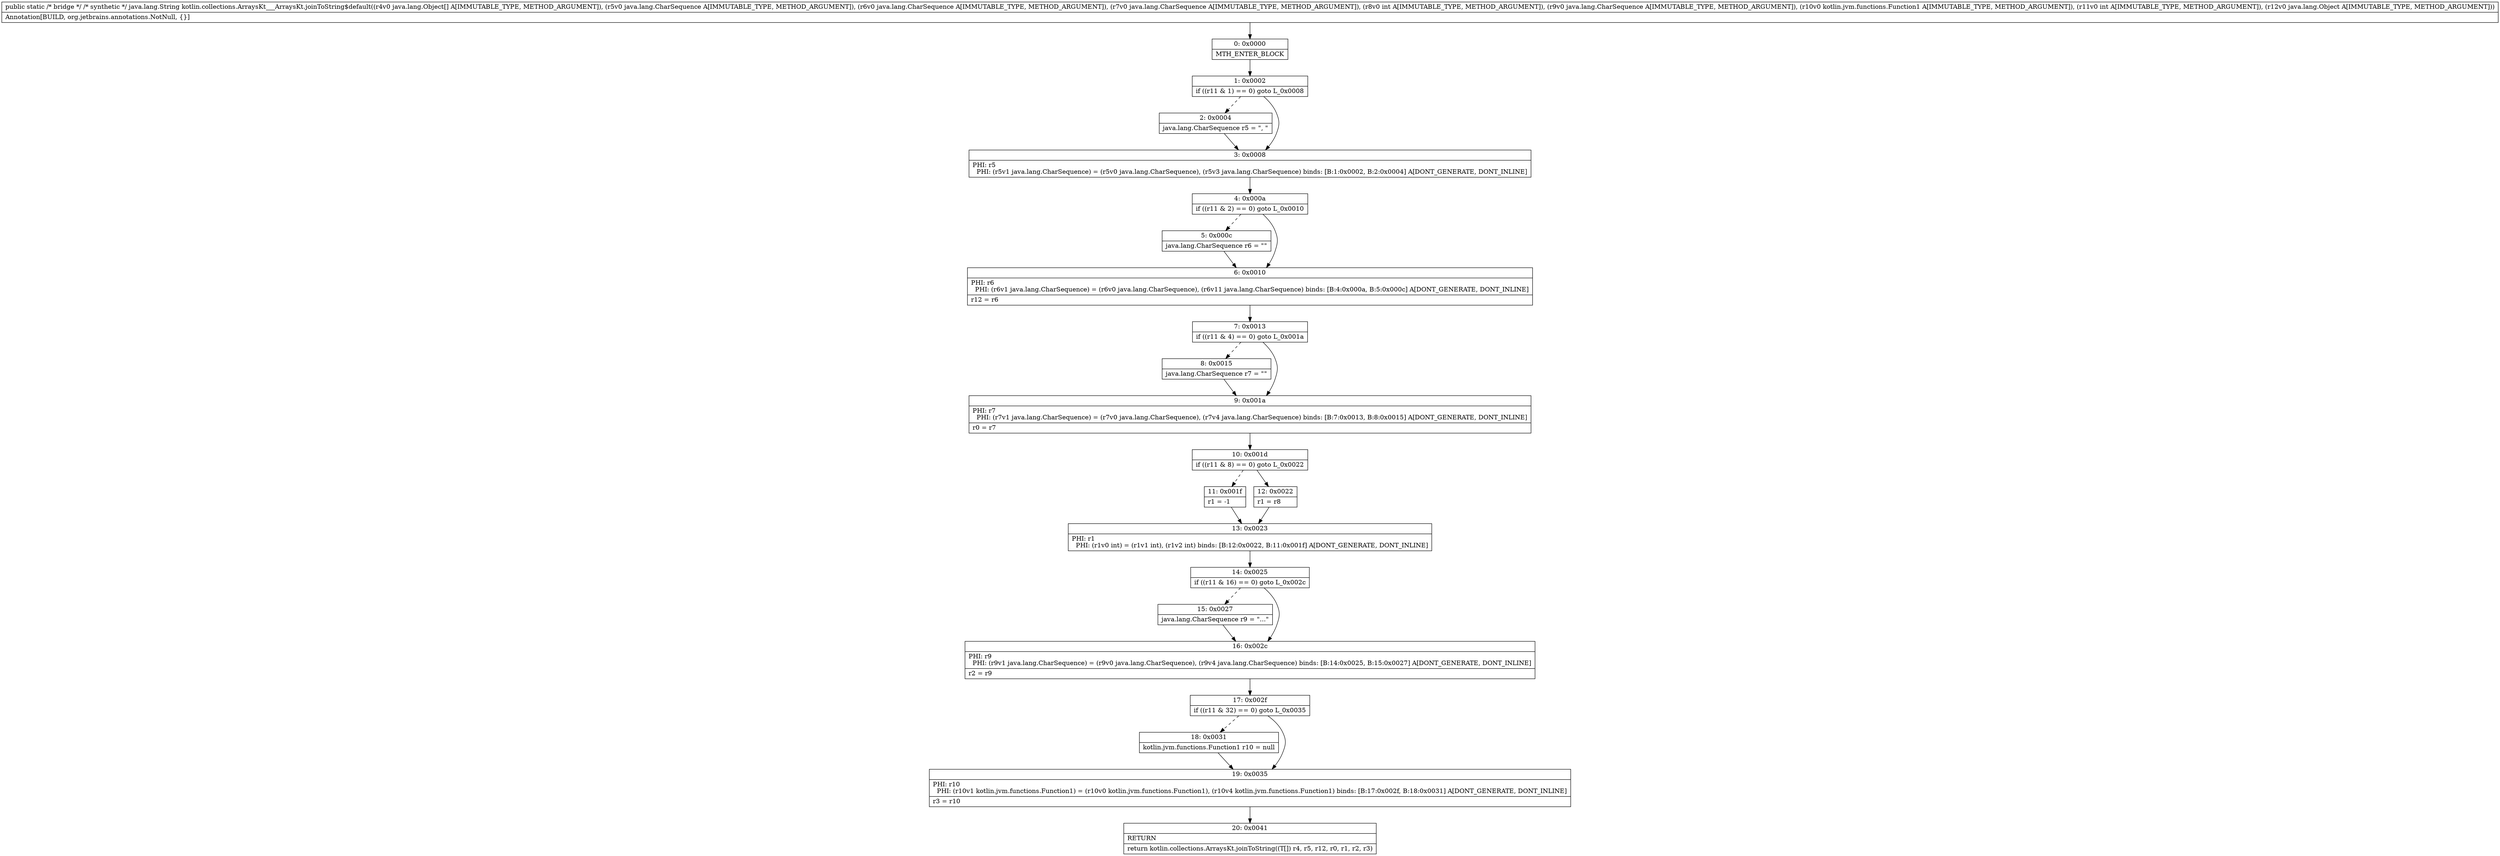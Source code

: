 digraph "CFG forkotlin.collections.ArraysKt___ArraysKt.joinToString$default([Ljava\/lang\/Object;Ljava\/lang\/CharSequence;Ljava\/lang\/CharSequence;Ljava\/lang\/CharSequence;ILjava\/lang\/CharSequence;Lkotlin\/jvm\/functions\/Function1;ILjava\/lang\/Object;)Ljava\/lang\/String;" {
Node_0 [shape=record,label="{0\:\ 0x0000|MTH_ENTER_BLOCK\l}"];
Node_1 [shape=record,label="{1\:\ 0x0002|if ((r11 & 1) == 0) goto L_0x0008\l}"];
Node_2 [shape=record,label="{2\:\ 0x0004|java.lang.CharSequence r5 = \", \"\l}"];
Node_3 [shape=record,label="{3\:\ 0x0008|PHI: r5 \l  PHI: (r5v1 java.lang.CharSequence) = (r5v0 java.lang.CharSequence), (r5v3 java.lang.CharSequence) binds: [B:1:0x0002, B:2:0x0004] A[DONT_GENERATE, DONT_INLINE]\l}"];
Node_4 [shape=record,label="{4\:\ 0x000a|if ((r11 & 2) == 0) goto L_0x0010\l}"];
Node_5 [shape=record,label="{5\:\ 0x000c|java.lang.CharSequence r6 = \"\"\l}"];
Node_6 [shape=record,label="{6\:\ 0x0010|PHI: r6 \l  PHI: (r6v1 java.lang.CharSequence) = (r6v0 java.lang.CharSequence), (r6v11 java.lang.CharSequence) binds: [B:4:0x000a, B:5:0x000c] A[DONT_GENERATE, DONT_INLINE]\l|r12 = r6\l}"];
Node_7 [shape=record,label="{7\:\ 0x0013|if ((r11 & 4) == 0) goto L_0x001a\l}"];
Node_8 [shape=record,label="{8\:\ 0x0015|java.lang.CharSequence r7 = \"\"\l}"];
Node_9 [shape=record,label="{9\:\ 0x001a|PHI: r7 \l  PHI: (r7v1 java.lang.CharSequence) = (r7v0 java.lang.CharSequence), (r7v4 java.lang.CharSequence) binds: [B:7:0x0013, B:8:0x0015] A[DONT_GENERATE, DONT_INLINE]\l|r0 = r7\l}"];
Node_10 [shape=record,label="{10\:\ 0x001d|if ((r11 & 8) == 0) goto L_0x0022\l}"];
Node_11 [shape=record,label="{11\:\ 0x001f|r1 = \-1\l}"];
Node_12 [shape=record,label="{12\:\ 0x0022|r1 = r8\l}"];
Node_13 [shape=record,label="{13\:\ 0x0023|PHI: r1 \l  PHI: (r1v0 int) = (r1v1 int), (r1v2 int) binds: [B:12:0x0022, B:11:0x001f] A[DONT_GENERATE, DONT_INLINE]\l}"];
Node_14 [shape=record,label="{14\:\ 0x0025|if ((r11 & 16) == 0) goto L_0x002c\l}"];
Node_15 [shape=record,label="{15\:\ 0x0027|java.lang.CharSequence r9 = \"...\"\l}"];
Node_16 [shape=record,label="{16\:\ 0x002c|PHI: r9 \l  PHI: (r9v1 java.lang.CharSequence) = (r9v0 java.lang.CharSequence), (r9v4 java.lang.CharSequence) binds: [B:14:0x0025, B:15:0x0027] A[DONT_GENERATE, DONT_INLINE]\l|r2 = r9\l}"];
Node_17 [shape=record,label="{17\:\ 0x002f|if ((r11 & 32) == 0) goto L_0x0035\l}"];
Node_18 [shape=record,label="{18\:\ 0x0031|kotlin.jvm.functions.Function1 r10 = null\l}"];
Node_19 [shape=record,label="{19\:\ 0x0035|PHI: r10 \l  PHI: (r10v1 kotlin.jvm.functions.Function1) = (r10v0 kotlin.jvm.functions.Function1), (r10v4 kotlin.jvm.functions.Function1) binds: [B:17:0x002f, B:18:0x0031] A[DONT_GENERATE, DONT_INLINE]\l|r3 = r10\l}"];
Node_20 [shape=record,label="{20\:\ 0x0041|RETURN\l|return kotlin.collections.ArraysKt.joinToString((T[]) r4, r5, r12, r0, r1, r2, r3)\l}"];
MethodNode[shape=record,label="{public static \/* bridge *\/ \/* synthetic *\/ java.lang.String kotlin.collections.ArraysKt___ArraysKt.joinToString$default((r4v0 java.lang.Object[] A[IMMUTABLE_TYPE, METHOD_ARGUMENT]), (r5v0 java.lang.CharSequence A[IMMUTABLE_TYPE, METHOD_ARGUMENT]), (r6v0 java.lang.CharSequence A[IMMUTABLE_TYPE, METHOD_ARGUMENT]), (r7v0 java.lang.CharSequence A[IMMUTABLE_TYPE, METHOD_ARGUMENT]), (r8v0 int A[IMMUTABLE_TYPE, METHOD_ARGUMENT]), (r9v0 java.lang.CharSequence A[IMMUTABLE_TYPE, METHOD_ARGUMENT]), (r10v0 kotlin.jvm.functions.Function1 A[IMMUTABLE_TYPE, METHOD_ARGUMENT]), (r11v0 int A[IMMUTABLE_TYPE, METHOD_ARGUMENT]), (r12v0 java.lang.Object A[IMMUTABLE_TYPE, METHOD_ARGUMENT]))  | Annotation[BUILD, org.jetbrains.annotations.NotNull, \{\}]\l}"];
MethodNode -> Node_0;
Node_0 -> Node_1;
Node_1 -> Node_2[style=dashed];
Node_1 -> Node_3;
Node_2 -> Node_3;
Node_3 -> Node_4;
Node_4 -> Node_5[style=dashed];
Node_4 -> Node_6;
Node_5 -> Node_6;
Node_6 -> Node_7;
Node_7 -> Node_8[style=dashed];
Node_7 -> Node_9;
Node_8 -> Node_9;
Node_9 -> Node_10;
Node_10 -> Node_11[style=dashed];
Node_10 -> Node_12;
Node_11 -> Node_13;
Node_12 -> Node_13;
Node_13 -> Node_14;
Node_14 -> Node_15[style=dashed];
Node_14 -> Node_16;
Node_15 -> Node_16;
Node_16 -> Node_17;
Node_17 -> Node_18[style=dashed];
Node_17 -> Node_19;
Node_18 -> Node_19;
Node_19 -> Node_20;
}

